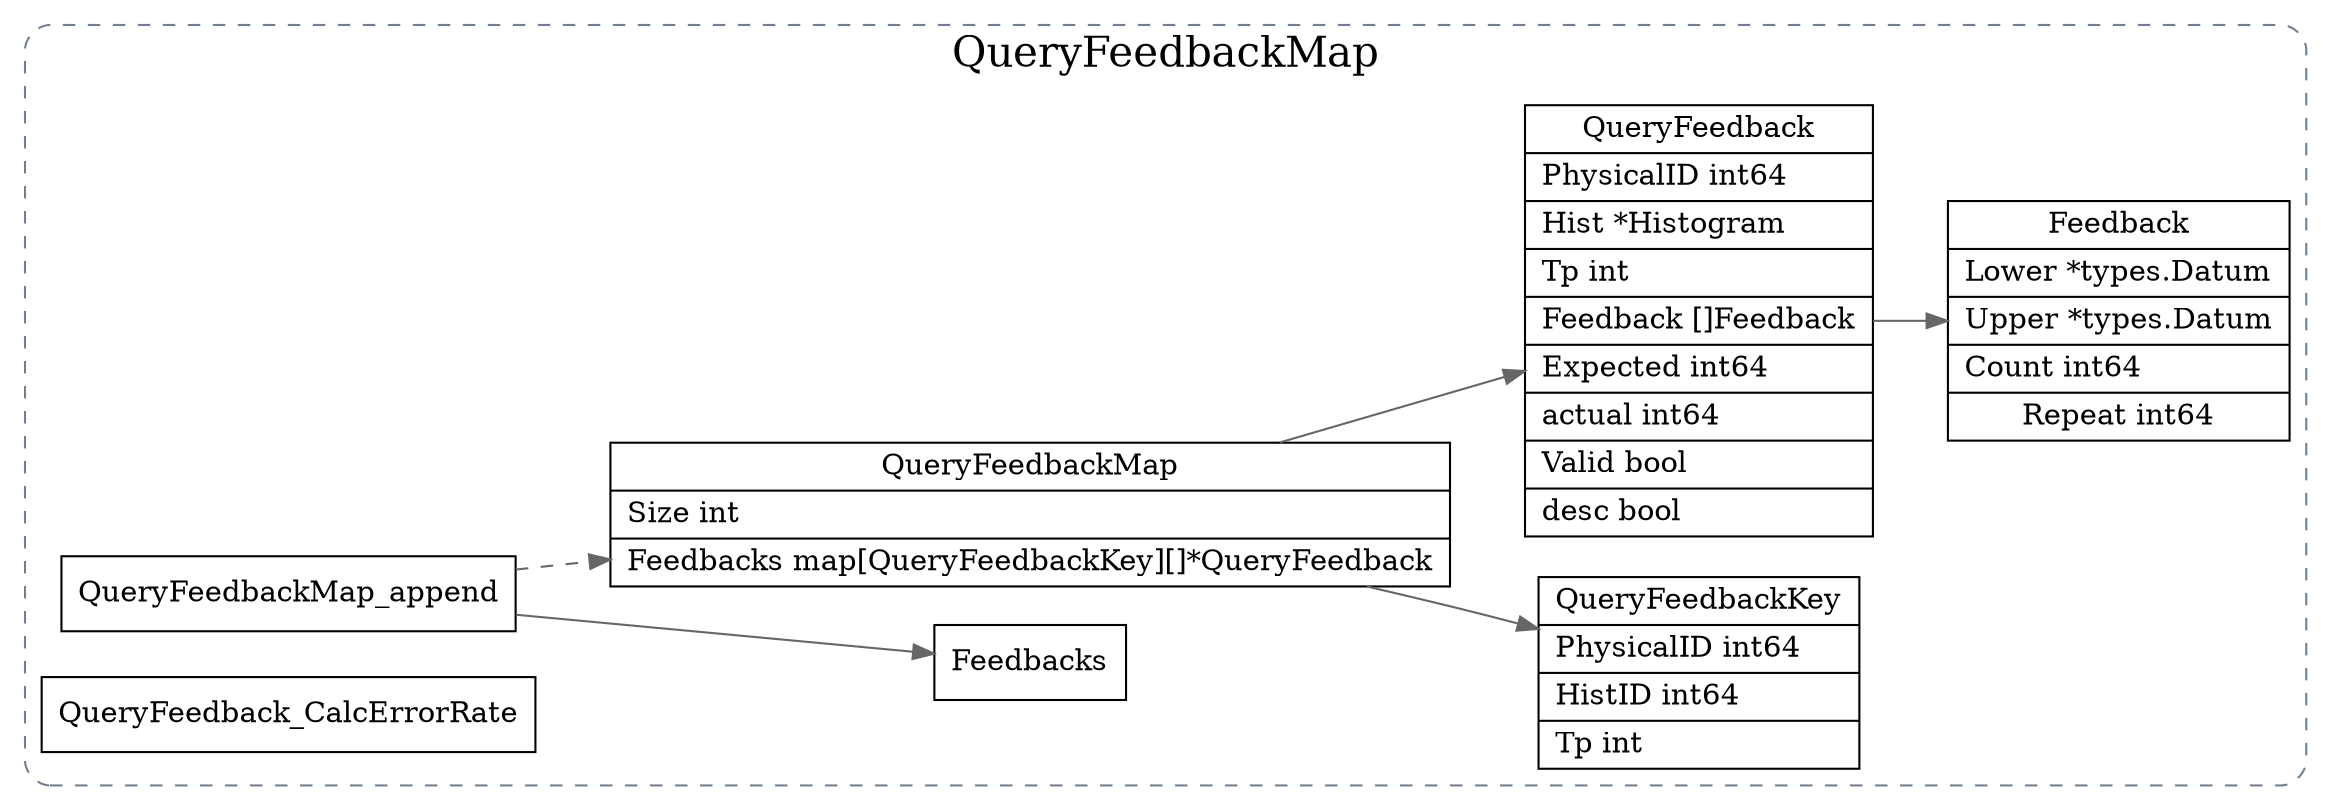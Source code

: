 digraph query_feedback_map {
  node[shape=box];
  edge[color=gray40];
  newrank=true;
  rankdir=LR;
  subgraph cluster_QueryFeedbackMap {
    graph[label="QueryFeedbackMap";fontsize=20;style="rounded,dashed";color="slategrey"]
    QueryFeedbackMap_append -> {
      Feedbacks;
    }
    QueryFeedbackMap[
      shape="record";
      label="{{
        QueryFeedbackMap|
          Size      int\l|
          Feedbacks map[QueryFeedbackKey][]*QueryFeedback\l
      }}"];
    QueryFeedbackKey[
      shape="record";
      label="{{
        QueryFeedbackKey|
	        PhysicalID int64\l|
	        HistID     int64\l|
	        Tp         int\l
      }}"];
    Feedback[
      shape="record";
      label="{{
        Feedback|
	        Lower  *types.Datum\l|
	        Upper  *types.Datum\l|
	        Count  int64\l|
	        Repeat int64
      }}"];
    QueryFeedback[
      shape="record";
      label="{{
        QueryFeedback|
	        PhysicalID int64\l|
	        Hist       *Histogram\l|
	        Tp         int\l|
	        Feedback   []Feedback\l|
	        Expected   int64\l|
	        actual     int64\l|
	        Valid      bool  \l|
	        desc       bool\l
      }}"];
    QueryFeedback -> Feedback;
    QueryFeedbackMap -> {
      QueryFeedbackKey;
      QueryFeedback;
    }
    QueryFeedbackMap_append -> QueryFeedbackMap[style=dashed;]
    QueryFeedback_CalcErrorRate;
  }
}
